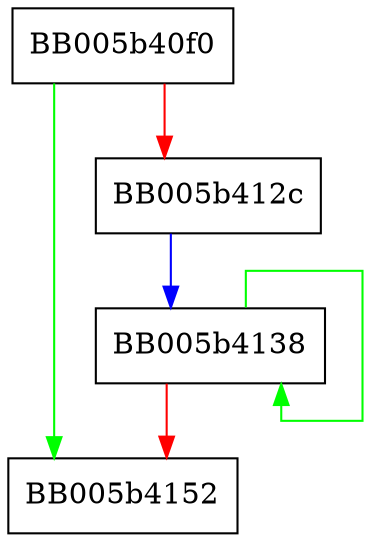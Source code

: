 digraph aes_ecb_cipher {
  node [shape="box"];
  graph [splines=ortho];
  BB005b40f0 -> BB005b4152 [color="green"];
  BB005b40f0 -> BB005b412c [color="red"];
  BB005b412c -> BB005b4138 [color="blue"];
  BB005b4138 -> BB005b4138 [color="green"];
  BB005b4138 -> BB005b4152 [color="red"];
}